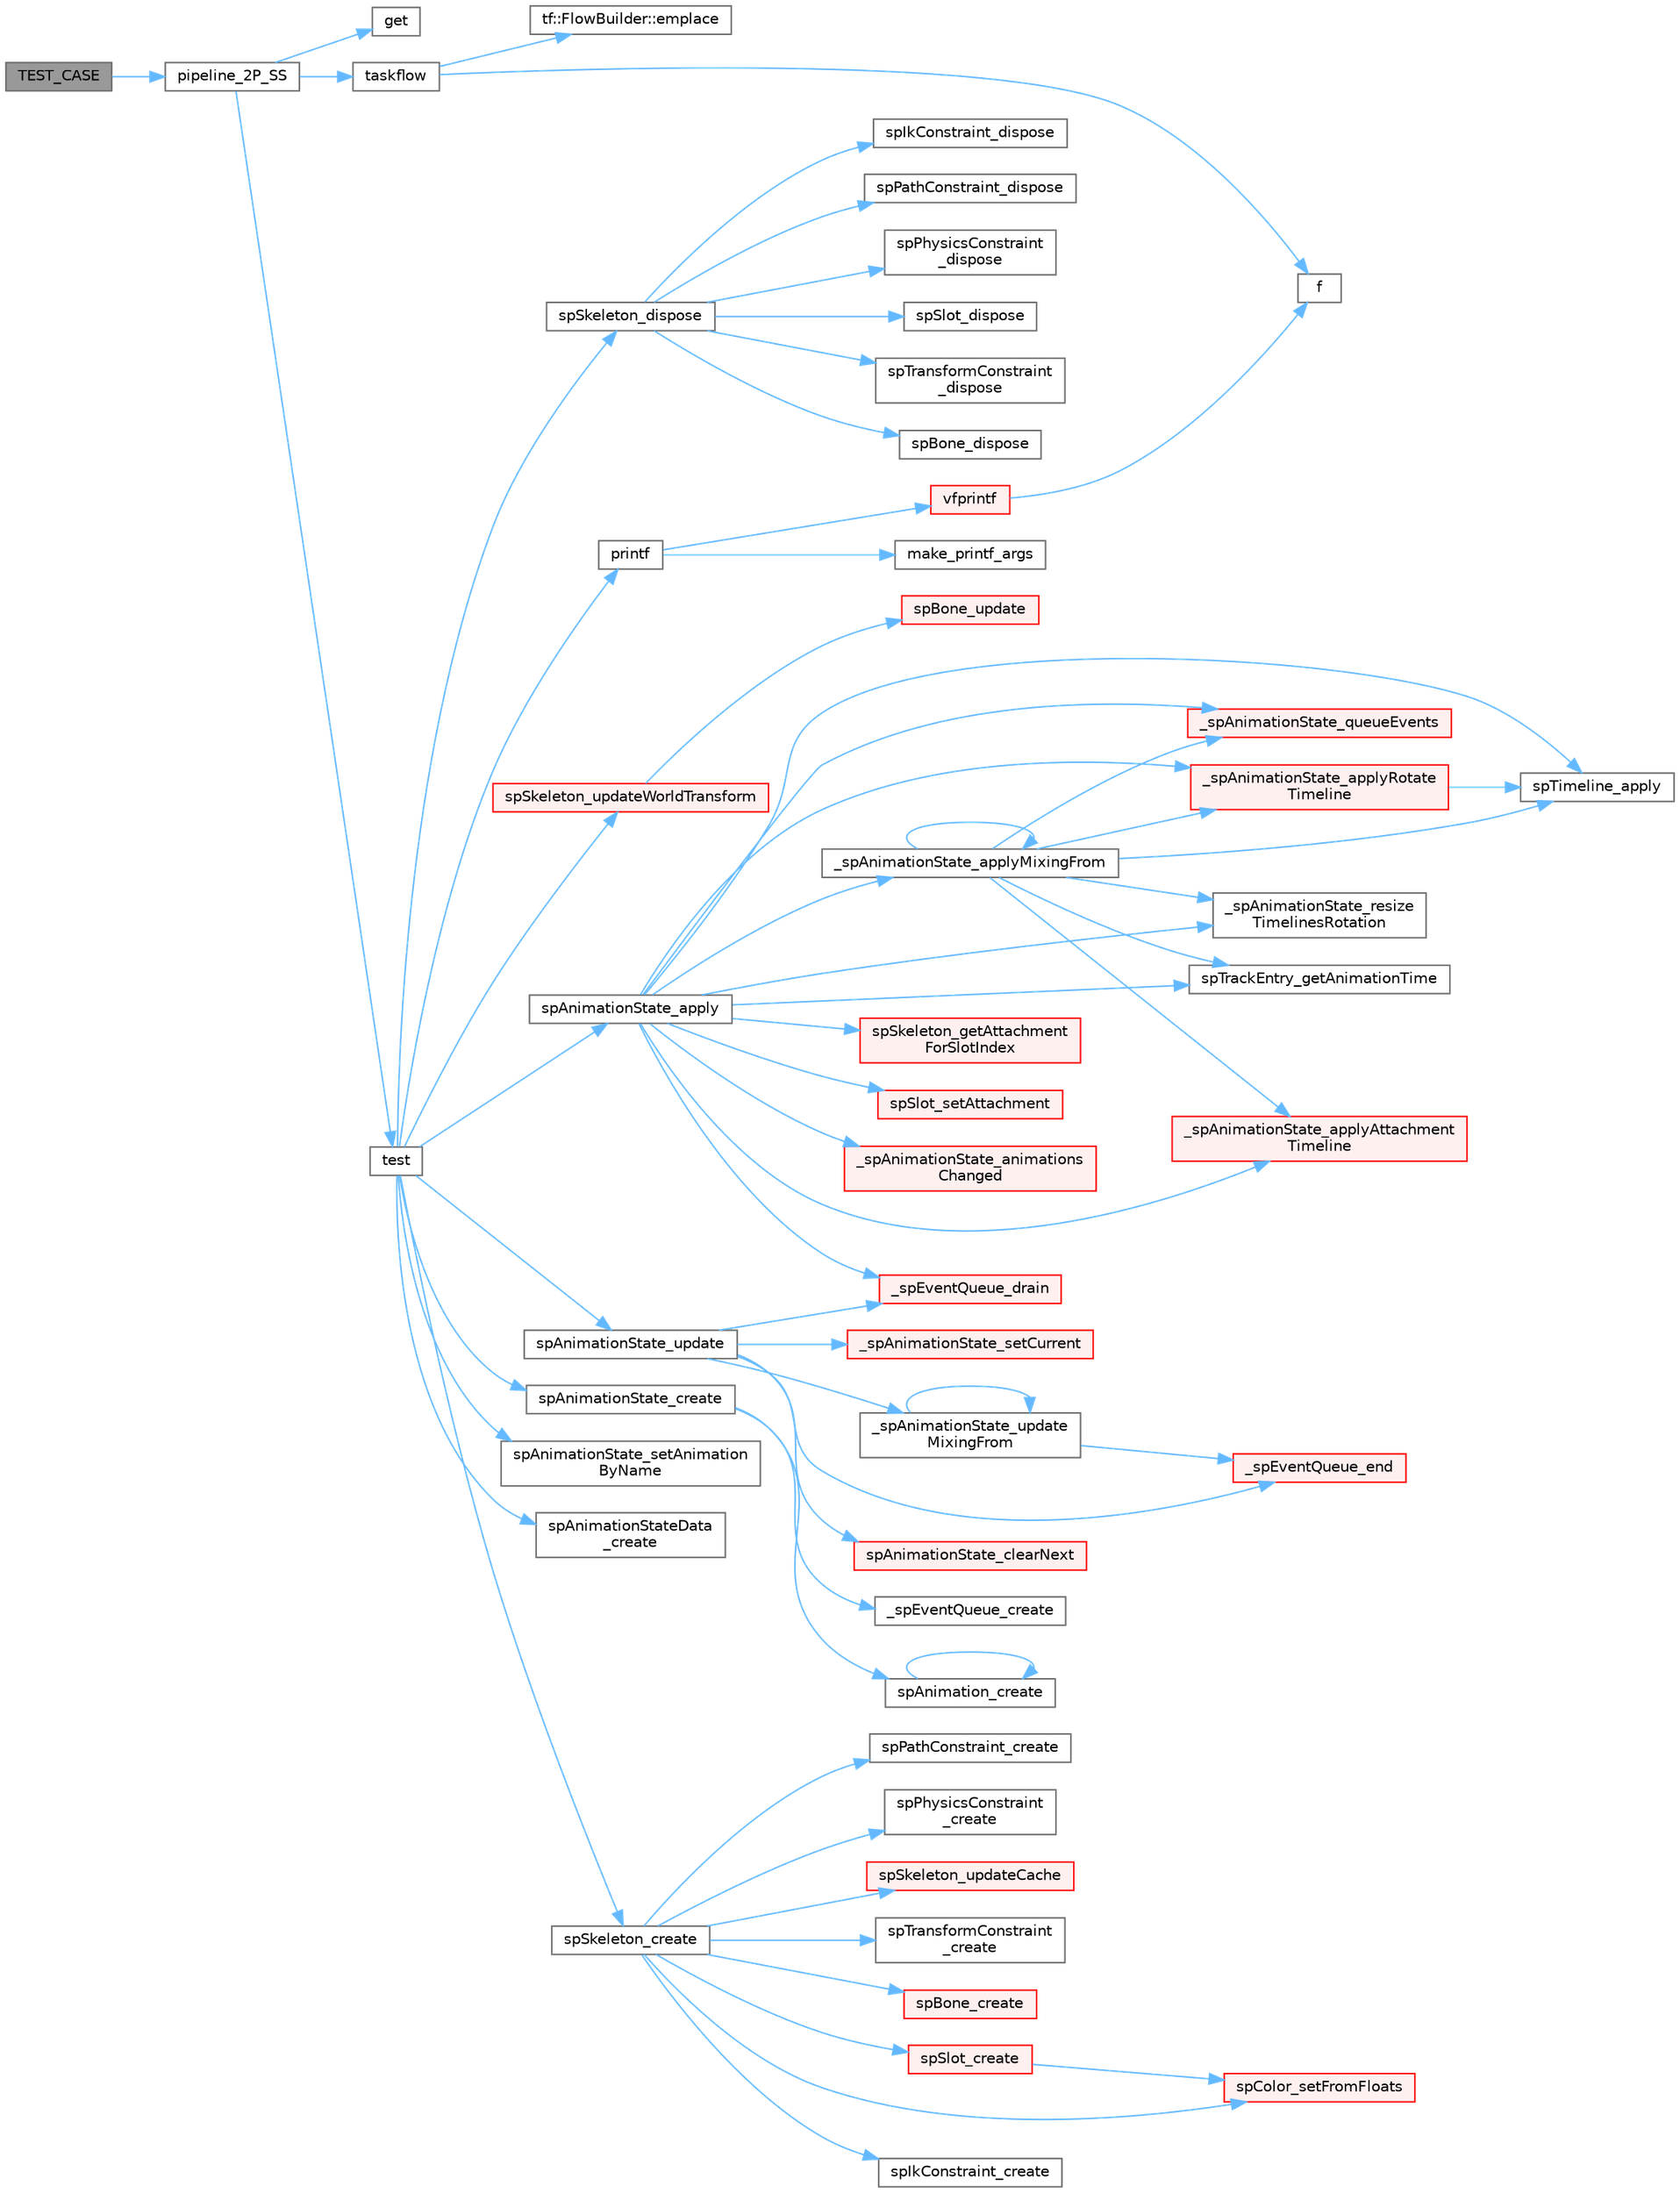 digraph "TEST_CASE"
{
 // LATEX_PDF_SIZE
  bgcolor="transparent";
  edge [fontname=Helvetica,fontsize=10,labelfontname=Helvetica,labelfontsize=10];
  node [fontname=Helvetica,fontsize=10,shape=box,height=0.2,width=0.4];
  rankdir="LR";
  Node1 [id="Node000001",label="TEST_CASE",height=0.2,width=0.4,color="gray40", fillcolor="grey60", style="filled", fontcolor="black",tooltip=" "];
  Node1 -> Node2 [id="edge1_Node000001_Node000002",color="steelblue1",style="solid",tooltip=" "];
  Node2 [id="Node000002",label="pipeline_2P_SS",height=0.2,width=0.4,color="grey40", fillcolor="white", style="filled",URL="$test__pipelines_8cpp.html#a43763612ddb407e8707e93a25af12700",tooltip=" "];
  Node2 -> Node3 [id="edge2_Node000002_Node000003",color="steelblue1",style="solid",tooltip=" "];
  Node3 [id="Node000003",label="get",height=0.2,width=0.4,color="grey40", fillcolor="white", style="filled",URL="$stdlist__overload_8cpp.html#a120a90058439faee14791b33f94c0693",tooltip=" "];
  Node2 -> Node4 [id="edge3_Node000002_Node000004",color="steelblue1",style="solid",tooltip=" "];
  Node4 [id="Node000004",label="taskflow",height=0.2,width=0.4,color="grey40", fillcolor="white", style="filled",URL="$sandbox_2jacobi_2taskflow_8cpp.html#a47af48e377b7c0ac855c12acd5b69b1e",tooltip=" "];
  Node4 -> Node5 [id="edge4_Node000004_Node000005",color="steelblue1",style="solid",tooltip=" "];
  Node5 [id="Node000005",label="tf::FlowBuilder::emplace",height=0.2,width=0.4,color="grey40", fillcolor="white", style="filled",URL="$classtf_1_1_flow_builder.html#a60d7a666cab71ecfa3010b2efb0d6b57",tooltip="creates a static task"];
  Node4 -> Node6 [id="edge5_Node000004_Node000006",color="steelblue1",style="solid",tooltip=" "];
  Node6 [id="Node000006",label="f",height=0.2,width=0.4,color="grey40", fillcolor="white", style="filled",URL="$cxx11__tensor__map_8cpp.html#a7f507fea02198f6cb81c86640c7b1a4e",tooltip=" "];
  Node2 -> Node7 [id="edge6_Node000002_Node000007",color="steelblue1",style="solid",tooltip=" "];
  Node7 [id="Node000007",label="test",height=0.2,width=0.4,color="grey40", fillcolor="white", style="filled",URL="$external_2spine-runtimes_2spine-sfml_2c_2example_2main_8cpp.html#aac5f14f710620d78720c06cd063ec0ca",tooltip=" "];
  Node7 -> Node8 [id="edge7_Node000007_Node000008",color="steelblue1",style="solid",tooltip=" "];
  Node8 [id="Node000008",label="printf",height=0.2,width=0.4,color="grey40", fillcolor="white", style="filled",URL="$printf_8h.html#aee3ed3a831f25f07e7be3919fff2203a",tooltip=" "];
  Node8 -> Node9 [id="edge8_Node000008_Node000009",color="steelblue1",style="solid",tooltip=" "];
  Node9 [id="Node000009",label="make_printf_args",height=0.2,width=0.4,color="grey40", fillcolor="white", style="filled",URL="$printf_8h.html#a27dcc0efcda04388971dbea3c875f122",tooltip=" "];
  Node8 -> Node10 [id="edge9_Node000008_Node000010",color="steelblue1",style="solid",tooltip=" "];
  Node10 [id="Node000010",label="vfprintf",height=0.2,width=0.4,color="red", fillcolor="#FFF0F0", style="filled",URL="$printf_8h.html#abb30aad964fc771fb52cf3ad88649df2",tooltip=" "];
  Node10 -> Node6 [id="edge10_Node000010_Node000006",color="steelblue1",style="solid",tooltip=" "];
  Node7 -> Node38 [id="edge11_Node000007_Node000038",color="steelblue1",style="solid",tooltip=" "];
  Node38 [id="Node000038",label="spAnimationState_apply",height=0.2,width=0.4,color="grey40", fillcolor="white", style="filled",URL="$_animation_state_8c.html#a121811397a5e69b5d84b141172a860ad",tooltip=" "];
  Node38 -> Node39 [id="edge12_Node000038_Node000039",color="steelblue1",style="solid",tooltip=" "];
  Node39 [id="Node000039",label="_spAnimationState_animations\lChanged",height=0.2,width=0.4,color="red", fillcolor="#FFF0F0", style="filled",URL="$_animation_state_8c.html#a2e9127da71404d2e7f6715635f59714d",tooltip=" "];
  Node38 -> Node45 [id="edge13_Node000038_Node000045",color="steelblue1",style="solid",tooltip=" "];
  Node45 [id="Node000045",label="_spAnimationState_applyAttachment\lTimeline",height=0.2,width=0.4,color="red", fillcolor="#FFF0F0", style="filled",URL="$_animation_state_8c.html#a552cd264b22c69404ce34e0e773bcaa7",tooltip=" "];
  Node38 -> Node52 [id="edge14_Node000038_Node000052",color="steelblue1",style="solid",tooltip=" "];
  Node52 [id="Node000052",label="_spAnimationState_applyMixingFrom",height=0.2,width=0.4,color="grey40", fillcolor="white", style="filled",URL="$_animation_state_8c.html#ad872d0ff5d38b3ad75d02684ee46e3ef",tooltip=" "];
  Node52 -> Node45 [id="edge15_Node000052_Node000045",color="steelblue1",style="solid",tooltip=" "];
  Node52 -> Node52 [id="edge16_Node000052_Node000052",color="steelblue1",style="solid",tooltip=" "];
  Node52 -> Node53 [id="edge17_Node000052_Node000053",color="steelblue1",style="solid",tooltip=" "];
  Node53 [id="Node000053",label="_spAnimationState_applyRotate\lTimeline",height=0.2,width=0.4,color="red", fillcolor="#FFF0F0", style="filled",URL="$_animation_state_8c.html#a807375db0ba9e1c5a66ba60c03967a16",tooltip=" "];
  Node53 -> Node56 [id="edge18_Node000053_Node000056",color="steelblue1",style="solid",tooltip=" "];
  Node56 [id="Node000056",label="spTimeline_apply",height=0.2,width=0.4,color="grey40", fillcolor="white", style="filled",URL="$_animation_8c.html#a8f8846b1f976e08e2825cd8f2e4fed2a",tooltip=" "];
  Node52 -> Node57 [id="edge19_Node000052_Node000057",color="steelblue1",style="solid",tooltip=" "];
  Node57 [id="Node000057",label="_spAnimationState_queueEvents",height=0.2,width=0.4,color="red", fillcolor="#FFF0F0", style="filled",URL="$_animation_state_8c.html#a03841b3426944328c63e8dc965e5d202",tooltip=" "];
  Node52 -> Node64 [id="edge20_Node000052_Node000064",color="steelblue1",style="solid",tooltip=" "];
  Node64 [id="Node000064",label="_spAnimationState_resize\lTimelinesRotation",height=0.2,width=0.4,color="grey40", fillcolor="white", style="filled",URL="$_animation_state_8c.html#a586eb5371b2ecd094a959fb59981c011",tooltip=" "];
  Node52 -> Node56 [id="edge21_Node000052_Node000056",color="steelblue1",style="solid",tooltip=" "];
  Node52 -> Node65 [id="edge22_Node000052_Node000065",color="steelblue1",style="solid",tooltip=" "];
  Node65 [id="Node000065",label="spTrackEntry_getAnimationTime",height=0.2,width=0.4,color="grey40", fillcolor="white", style="filled",URL="$_animation_state_8c.html#a16e885e6da856346be434e44d94fff4d",tooltip=" "];
  Node38 -> Node53 [id="edge23_Node000038_Node000053",color="steelblue1",style="solid",tooltip=" "];
  Node38 -> Node57 [id="edge24_Node000038_Node000057",color="steelblue1",style="solid",tooltip=" "];
  Node38 -> Node64 [id="edge25_Node000038_Node000064",color="steelblue1",style="solid",tooltip=" "];
  Node38 -> Node66 [id="edge26_Node000038_Node000066",color="steelblue1",style="solid",tooltip=" "];
  Node66 [id="Node000066",label="_spEventQueue_drain",height=0.2,width=0.4,color="red", fillcolor="#FFF0F0", style="filled",URL="$_animation_state_8c.html#a2bb362df65f36453467acd9b360c600d",tooltip=" "];
  Node38 -> Node47 [id="edge27_Node000038_Node000047",color="steelblue1",style="solid",tooltip=" "];
  Node47 [id="Node000047",label="spSkeleton_getAttachment\lForSlotIndex",height=0.2,width=0.4,color="red", fillcolor="#FFF0F0", style="filled",URL="$_skeleton_8c.html#af67b15fea85286452cf9d8741a17b0ed",tooltip=" "];
  Node38 -> Node49 [id="edge28_Node000038_Node000049",color="steelblue1",style="solid",tooltip=" "];
  Node49 [id="Node000049",label="spSlot_setAttachment",height=0.2,width=0.4,color="red", fillcolor="#FFF0F0", style="filled",URL="$_slot_8c.html#a56d5b092e9d5418595813cec61d447cc",tooltip=" "];
  Node38 -> Node56 [id="edge29_Node000038_Node000056",color="steelblue1",style="solid",tooltip=" "];
  Node38 -> Node65 [id="edge30_Node000038_Node000065",color="steelblue1",style="solid",tooltip=" "];
  Node7 -> Node69 [id="edge31_Node000007_Node000069",color="steelblue1",style="solid",tooltip=" "];
  Node69 [id="Node000069",label="spAnimationState_create",height=0.2,width=0.4,color="grey40", fillcolor="white", style="filled",URL="$_animation_state_8c.html#a87beba99c1cc332a37af3d16d15454fd",tooltip=" "];
  Node69 -> Node70 [id="edge32_Node000069_Node000070",color="steelblue1",style="solid",tooltip=" "];
  Node70 [id="Node000070",label="_spEventQueue_create",height=0.2,width=0.4,color="grey40", fillcolor="white", style="filled",URL="$_animation_state_8c.html#a88ef8a5fb0d701a8e462f6963f0592cd",tooltip=" "];
  Node69 -> Node71 [id="edge33_Node000069_Node000071",color="steelblue1",style="solid",tooltip=" "];
  Node71 [id="Node000071",label="spAnimation_create",height=0.2,width=0.4,color="grey40", fillcolor="white", style="filled",URL="$_animation_8c.html#a65727a6d5fed75b3c730b88337a91070",tooltip=" "];
  Node71 -> Node71 [id="edge34_Node000071_Node000071",color="steelblue1",style="solid",tooltip=" "];
  Node7 -> Node72 [id="edge35_Node000007_Node000072",color="steelblue1",style="solid",tooltip=" "];
  Node72 [id="Node000072",label="spAnimationState_setAnimation\lByName",height=0.2,width=0.4,color="grey40", fillcolor="white", style="filled",URL="$spine-c_2include_2spine_2_animation_state_8h.html#a886473af828c2ec1222f62ea8aa5e470",tooltip=" "];
  Node7 -> Node73 [id="edge36_Node000007_Node000073",color="steelblue1",style="solid",tooltip=" "];
  Node73 [id="Node000073",label="spAnimationState_update",height=0.2,width=0.4,color="grey40", fillcolor="white", style="filled",URL="$_animation_state_8c.html#a6e0eaef7d5f047204c709cee9f51ef08",tooltip=" "];
  Node73 -> Node74 [id="edge37_Node000073_Node000074",color="steelblue1",style="solid",tooltip=" "];
  Node74 [id="Node000074",label="_spAnimationState_setCurrent",height=0.2,width=0.4,color="red", fillcolor="#FFF0F0", style="filled",URL="$_animation_state_8c.html#a7fd9c2b5f1e4e7ad96f8483118220e53",tooltip=" "];
  Node73 -> Node78 [id="edge38_Node000073_Node000078",color="steelblue1",style="solid",tooltip=" "];
  Node78 [id="Node000078",label="_spAnimationState_update\lMixingFrom",height=0.2,width=0.4,color="grey40", fillcolor="white", style="filled",URL="$_animation_state_8c.html#a811bfe34d8d6ae14d016aba963f38a5f",tooltip=" "];
  Node78 -> Node78 [id="edge39_Node000078_Node000078",color="steelblue1",style="solid",tooltip=" "];
  Node78 -> Node79 [id="edge40_Node000078_Node000079",color="steelblue1",style="solid",tooltip=" "];
  Node79 [id="Node000079",label="_spEventQueue_end",height=0.2,width=0.4,color="red", fillcolor="#FFF0F0", style="filled",URL="$_animation_state_8c.html#ae86eaf55ad672f17dcb738d9481d7bb9",tooltip=" "];
  Node73 -> Node66 [id="edge41_Node000073_Node000066",color="steelblue1",style="solid",tooltip=" "];
  Node73 -> Node79 [id="edge42_Node000073_Node000079",color="steelblue1",style="solid",tooltip=" "];
  Node73 -> Node80 [id="edge43_Node000073_Node000080",color="steelblue1",style="solid",tooltip=" "];
  Node80 [id="Node000080",label="spAnimationState_clearNext",height=0.2,width=0.4,color="red", fillcolor="#FFF0F0", style="filled",URL="$_animation_state_8c.html#a1116b24b2fd4730966c0c1705f16a515",tooltip=" "];
  Node7 -> Node82 [id="edge44_Node000007_Node000082",color="steelblue1",style="solid",tooltip=" "];
  Node82 [id="Node000082",label="spAnimationStateData\l_create",height=0.2,width=0.4,color="grey40", fillcolor="white", style="filled",URL="$_animation_state_data_8c.html#a8c7606d99b6d3ca45a45f696191e184b",tooltip=" "];
  Node7 -> Node83 [id="edge45_Node000007_Node000083",color="steelblue1",style="solid",tooltip=" "];
  Node83 [id="Node000083",label="spSkeleton_create",height=0.2,width=0.4,color="grey40", fillcolor="white", style="filled",URL="$_skeleton_8c.html#adafc127ff4d17039cb355ad7941b4687",tooltip=" "];
  Node83 -> Node84 [id="edge46_Node000083_Node000084",color="steelblue1",style="solid",tooltip=" "];
  Node84 [id="Node000084",label="spBone_create",height=0.2,width=0.4,color="red", fillcolor="#FFF0F0", style="filled",URL="$_bone_8c.html#a672c3edad19d7bf482bf13e7f01ee97b",tooltip=" "];
  Node83 -> Node86 [id="edge47_Node000083_Node000086",color="steelblue1",style="solid",tooltip=" "];
  Node86 [id="Node000086",label="spColor_setFromFloats",height=0.2,width=0.4,color="red", fillcolor="#FFF0F0", style="filled",URL="$_color_8c.html#aef2bc0c9016302022f25c89ba5b36a2c",tooltip=" "];
  Node83 -> Node88 [id="edge48_Node000083_Node000088",color="steelblue1",style="solid",tooltip=" "];
  Node88 [id="Node000088",label="spIkConstraint_create",height=0.2,width=0.4,color="grey40", fillcolor="white", style="filled",URL="$spine-c_2include_2spine_2_ik_constraint_8h.html#adc550d0f541e94be4e2d44930dcc8b2e",tooltip=" "];
  Node83 -> Node89 [id="edge49_Node000083_Node000089",color="steelblue1",style="solid",tooltip=" "];
  Node89 [id="Node000089",label="spPathConstraint_create",height=0.2,width=0.4,color="grey40", fillcolor="white", style="filled",URL="$spine-c_2include_2spine_2_path_constraint_8h.html#adcee199676387bd744e4b147c99eb39b",tooltip=" "];
  Node83 -> Node90 [id="edge50_Node000083_Node000090",color="steelblue1",style="solid",tooltip=" "];
  Node90 [id="Node000090",label="spPhysicsConstraint\l_create",height=0.2,width=0.4,color="grey40", fillcolor="white", style="filled",URL="$_physics_constraint_8c.html#a32a2345e660c659a94668d1de4dba981",tooltip=" "];
  Node83 -> Node91 [id="edge51_Node000083_Node000091",color="steelblue1",style="solid",tooltip=" "];
  Node91 [id="Node000091",label="spSkeleton_updateCache",height=0.2,width=0.4,color="red", fillcolor="#FFF0F0", style="filled",URL="$_skeleton_8c.html#a62e01f12f86149c4fed351f27e022c76",tooltip=" "];
  Node83 -> Node101 [id="edge52_Node000083_Node000101",color="steelblue1",style="solid",tooltip=" "];
  Node101 [id="Node000101",label="spSlot_create",height=0.2,width=0.4,color="red", fillcolor="#FFF0F0", style="filled",URL="$_slot_8c.html#a425f2e6a489e790f26bda11dd18f3a4a",tooltip=" "];
  Node101 -> Node86 [id="edge53_Node000101_Node000086",color="steelblue1",style="solid",tooltip=" "];
  Node83 -> Node105 [id="edge54_Node000083_Node000105",color="steelblue1",style="solid",tooltip=" "];
  Node105 [id="Node000105",label="spTransformConstraint\l_create",height=0.2,width=0.4,color="grey40", fillcolor="white", style="filled",URL="$spine-c_2include_2spine_2_transform_constraint_8h.html#a2fc2c8fc06c7e11463e6a3acf202f353",tooltip=" "];
  Node7 -> Node106 [id="edge55_Node000007_Node000106",color="steelblue1",style="solid",tooltip=" "];
  Node106 [id="Node000106",label="spSkeleton_dispose",height=0.2,width=0.4,color="grey40", fillcolor="white", style="filled",URL="$_skeleton_8c.html#a77f856011e09776af5a8d8e45446bc72",tooltip=" "];
  Node106 -> Node107 [id="edge56_Node000106_Node000107",color="steelblue1",style="solid",tooltip=" "];
  Node107 [id="Node000107",label="spBone_dispose",height=0.2,width=0.4,color="grey40", fillcolor="white", style="filled",URL="$_bone_8c.html#ac9432169a9965bcbc2ee09fdd40ae4a2",tooltip=" "];
  Node106 -> Node108 [id="edge57_Node000106_Node000108",color="steelblue1",style="solid",tooltip=" "];
  Node108 [id="Node000108",label="spIkConstraint_dispose",height=0.2,width=0.4,color="grey40", fillcolor="white", style="filled",URL="$_ik_constraint_8c.html#ab562f2c38689e012955f64da69cbdd51",tooltip=" "];
  Node106 -> Node109 [id="edge58_Node000106_Node000109",color="steelblue1",style="solid",tooltip=" "];
  Node109 [id="Node000109",label="spPathConstraint_dispose",height=0.2,width=0.4,color="grey40", fillcolor="white", style="filled",URL="$_path_constraint_8c.html#a89a998f72f23fadea74c6cb7403d19a5",tooltip=" "];
  Node106 -> Node110 [id="edge59_Node000106_Node000110",color="steelblue1",style="solid",tooltip=" "];
  Node110 [id="Node000110",label="spPhysicsConstraint\l_dispose",height=0.2,width=0.4,color="grey40", fillcolor="white", style="filled",URL="$_physics_constraint_8c.html#a7d0e849bcc7d76d81f5a9f31e2fdb8f6",tooltip=" "];
  Node106 -> Node111 [id="edge60_Node000106_Node000111",color="steelblue1",style="solid",tooltip=" "];
  Node111 [id="Node000111",label="spSlot_dispose",height=0.2,width=0.4,color="grey40", fillcolor="white", style="filled",URL="$_slot_8c.html#abc79e957760a12acef34938e456201e7",tooltip=" "];
  Node106 -> Node112 [id="edge61_Node000106_Node000112",color="steelblue1",style="solid",tooltip=" "];
  Node112 [id="Node000112",label="spTransformConstraint\l_dispose",height=0.2,width=0.4,color="grey40", fillcolor="white", style="filled",URL="$_transform_constraint_8c.html#aa1b7de86ac6d61687962b5f9171ec5cb",tooltip=" "];
  Node7 -> Node113 [id="edge62_Node000007_Node000113",color="steelblue1",style="solid",tooltip=" "];
  Node113 [id="Node000113",label="spSkeleton_updateWorldTransform",height=0.2,width=0.4,color="red", fillcolor="#FFF0F0", style="filled",URL="$_skeleton_8c.html#aacbe2c41263148e0b8e88724bd6e19a8",tooltip=" "];
  Node113 -> Node114 [id="edge63_Node000113_Node000114",color="steelblue1",style="solid",tooltip=" "];
  Node114 [id="Node000114",label="spBone_update",height=0.2,width=0.4,color="red", fillcolor="#FFF0F0", style="filled",URL="$_bone_8c.html#a96a2c03c88ccdaa90a318fbb786acaad",tooltip=" "];
}
